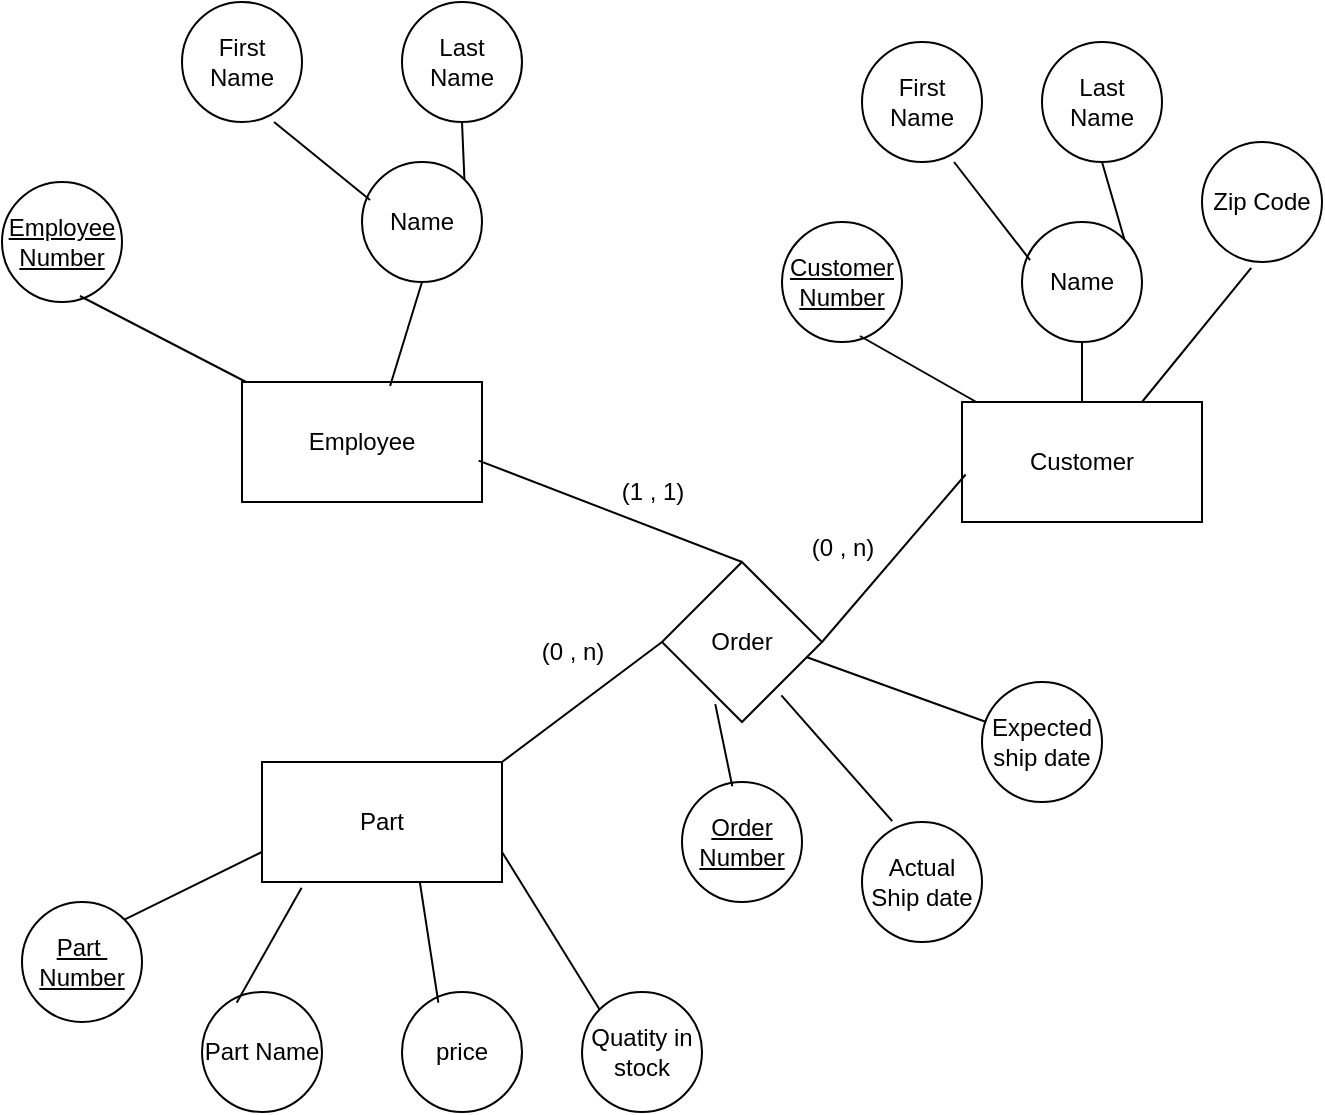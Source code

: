 <mxfile version="21.7.5" type="github">
  <diagram name="Trang-1" id="PeejtmCLzA79qcFrn2Yu">
    <mxGraphModel dx="1373" dy="660" grid="1" gridSize="10" guides="1" tooltips="1" connect="1" arrows="1" fold="1" page="1" pageScale="1" pageWidth="827" pageHeight="1169" math="0" shadow="0">
      <root>
        <mxCell id="0" />
        <mxCell id="1" parent="0" />
        <mxCell id="spLX2i-S5mYP4kh3BP9z-1" value="Employee" style="rounded=0;whiteSpace=wrap;html=1;" vertex="1" parent="1">
          <mxGeometry x="200" y="280" width="120" height="60" as="geometry" />
        </mxCell>
        <mxCell id="spLX2i-S5mYP4kh3BP9z-2" value="&lt;u&gt;Employee Number&lt;/u&gt;" style="ellipse;whiteSpace=wrap;html=1;aspect=fixed;" vertex="1" parent="1">
          <mxGeometry x="80" y="180" width="60" height="60" as="geometry" />
        </mxCell>
        <mxCell id="spLX2i-S5mYP4kh3BP9z-3" value="Name" style="ellipse;whiteSpace=wrap;html=1;aspect=fixed;" vertex="1" parent="1">
          <mxGeometry x="260" y="170" width="60" height="60" as="geometry" />
        </mxCell>
        <mxCell id="spLX2i-S5mYP4kh3BP9z-4" value="First Name" style="ellipse;whiteSpace=wrap;html=1;aspect=fixed;" vertex="1" parent="1">
          <mxGeometry x="170" y="90" width="60" height="60" as="geometry" />
        </mxCell>
        <mxCell id="spLX2i-S5mYP4kh3BP9z-5" value="Last Name" style="ellipse;whiteSpace=wrap;html=1;aspect=fixed;" vertex="1" parent="1">
          <mxGeometry x="280" y="90" width="60" height="60" as="geometry" />
        </mxCell>
        <mxCell id="spLX2i-S5mYP4kh3BP9z-7" value="" style="endArrow=none;html=1;rounded=0;exitX=0.65;exitY=0.95;exitDx=0;exitDy=0;exitPerimeter=0;" edge="1" parent="1" source="spLX2i-S5mYP4kh3BP9z-2" target="spLX2i-S5mYP4kh3BP9z-1">
          <mxGeometry width="50" height="50" relative="1" as="geometry">
            <mxPoint x="390" y="420" as="sourcePoint" />
            <mxPoint x="440" y="370" as="targetPoint" />
          </mxGeometry>
        </mxCell>
        <mxCell id="spLX2i-S5mYP4kh3BP9z-8" value="" style="endArrow=none;html=1;rounded=0;exitX=0.767;exitY=1;exitDx=0;exitDy=0;exitPerimeter=0;entryX=0.067;entryY=0.317;entryDx=0;entryDy=0;entryPerimeter=0;" edge="1" parent="1" source="spLX2i-S5mYP4kh3BP9z-4" target="spLX2i-S5mYP4kh3BP9z-3">
          <mxGeometry width="50" height="50" relative="1" as="geometry">
            <mxPoint x="390" y="420" as="sourcePoint" />
            <mxPoint x="440" y="370" as="targetPoint" />
          </mxGeometry>
        </mxCell>
        <mxCell id="spLX2i-S5mYP4kh3BP9z-9" value="" style="endArrow=none;html=1;rounded=0;exitX=1;exitY=0;exitDx=0;exitDy=0;entryX=0.5;entryY=1;entryDx=0;entryDy=0;" edge="1" parent="1" source="spLX2i-S5mYP4kh3BP9z-3" target="spLX2i-S5mYP4kh3BP9z-5">
          <mxGeometry width="50" height="50" relative="1" as="geometry">
            <mxPoint x="390" y="420" as="sourcePoint" />
            <mxPoint x="440" y="370" as="targetPoint" />
          </mxGeometry>
        </mxCell>
        <mxCell id="spLX2i-S5mYP4kh3BP9z-10" value="" style="endArrow=none;html=1;rounded=0;exitX=0.5;exitY=1;exitDx=0;exitDy=0;entryX=0.617;entryY=0.033;entryDx=0;entryDy=0;entryPerimeter=0;" edge="1" parent="1" source="spLX2i-S5mYP4kh3BP9z-3" target="spLX2i-S5mYP4kh3BP9z-1">
          <mxGeometry width="50" height="50" relative="1" as="geometry">
            <mxPoint x="219" y="257" as="sourcePoint" />
            <mxPoint x="277" y="290" as="targetPoint" />
          </mxGeometry>
        </mxCell>
        <mxCell id="spLX2i-S5mYP4kh3BP9z-12" value="Customer" style="rounded=0;whiteSpace=wrap;html=1;" vertex="1" parent="1">
          <mxGeometry x="560" y="290" width="120" height="60" as="geometry" />
        </mxCell>
        <mxCell id="spLX2i-S5mYP4kh3BP9z-13" value="&lt;u&gt;Customer Number&lt;/u&gt;" style="ellipse;whiteSpace=wrap;html=1;aspect=fixed;" vertex="1" parent="1">
          <mxGeometry x="470" y="200" width="60" height="60" as="geometry" />
        </mxCell>
        <mxCell id="spLX2i-S5mYP4kh3BP9z-14" value="Name" style="ellipse;whiteSpace=wrap;html=1;aspect=fixed;" vertex="1" parent="1">
          <mxGeometry x="590" y="200" width="60" height="60" as="geometry" />
        </mxCell>
        <mxCell id="spLX2i-S5mYP4kh3BP9z-15" value="First Name" style="ellipse;whiteSpace=wrap;html=1;aspect=fixed;" vertex="1" parent="1">
          <mxGeometry x="510" y="110" width="60" height="60" as="geometry" />
        </mxCell>
        <mxCell id="spLX2i-S5mYP4kh3BP9z-16" value="Last Name" style="ellipse;whiteSpace=wrap;html=1;aspect=fixed;" vertex="1" parent="1">
          <mxGeometry x="600" y="110" width="60" height="60" as="geometry" />
        </mxCell>
        <mxCell id="spLX2i-S5mYP4kh3BP9z-17" value="" style="endArrow=none;html=1;rounded=0;exitX=0.65;exitY=0.95;exitDx=0;exitDy=0;exitPerimeter=0;" edge="1" parent="1" source="spLX2i-S5mYP4kh3BP9z-13" target="spLX2i-S5mYP4kh3BP9z-12">
          <mxGeometry width="50" height="50" relative="1" as="geometry">
            <mxPoint x="690" y="430" as="sourcePoint" />
            <mxPoint x="740" y="380" as="targetPoint" />
          </mxGeometry>
        </mxCell>
        <mxCell id="spLX2i-S5mYP4kh3BP9z-18" value="" style="endArrow=none;html=1;rounded=0;exitX=0.767;exitY=1;exitDx=0;exitDy=0;exitPerimeter=0;entryX=0.067;entryY=0.317;entryDx=0;entryDy=0;entryPerimeter=0;" edge="1" parent="1" source="spLX2i-S5mYP4kh3BP9z-15" target="spLX2i-S5mYP4kh3BP9z-14">
          <mxGeometry width="50" height="50" relative="1" as="geometry">
            <mxPoint x="690" y="430" as="sourcePoint" />
            <mxPoint x="740" y="380" as="targetPoint" />
          </mxGeometry>
        </mxCell>
        <mxCell id="spLX2i-S5mYP4kh3BP9z-19" value="" style="endArrow=none;html=1;rounded=0;exitX=1;exitY=0;exitDx=0;exitDy=0;entryX=0.5;entryY=1;entryDx=0;entryDy=0;" edge="1" parent="1" source="spLX2i-S5mYP4kh3BP9z-14" target="spLX2i-S5mYP4kh3BP9z-16">
          <mxGeometry width="50" height="50" relative="1" as="geometry">
            <mxPoint x="690" y="430" as="sourcePoint" />
            <mxPoint x="740" y="380" as="targetPoint" />
          </mxGeometry>
        </mxCell>
        <mxCell id="spLX2i-S5mYP4kh3BP9z-20" value="" style="endArrow=none;html=1;rounded=0;exitX=0.5;exitY=1;exitDx=0;exitDy=0;entryX=0.5;entryY=0;entryDx=0;entryDy=0;" edge="1" parent="1" source="spLX2i-S5mYP4kh3BP9z-14" target="spLX2i-S5mYP4kh3BP9z-12">
          <mxGeometry width="50" height="50" relative="1" as="geometry">
            <mxPoint x="519" y="267" as="sourcePoint" />
            <mxPoint x="577" y="300" as="targetPoint" />
          </mxGeometry>
        </mxCell>
        <mxCell id="spLX2i-S5mYP4kh3BP9z-21" value="Zip Code" style="ellipse;whiteSpace=wrap;html=1;aspect=fixed;" vertex="1" parent="1">
          <mxGeometry x="680" y="160" width="60" height="60" as="geometry" />
        </mxCell>
        <mxCell id="spLX2i-S5mYP4kh3BP9z-22" value="" style="endArrow=none;html=1;rounded=0;exitX=0.41;exitY=1.048;exitDx=0;exitDy=0;entryX=0.75;entryY=0;entryDx=0;entryDy=0;exitPerimeter=0;" edge="1" parent="1" source="spLX2i-S5mYP4kh3BP9z-21" target="spLX2i-S5mYP4kh3BP9z-12">
          <mxGeometry width="50" height="50" relative="1" as="geometry">
            <mxPoint x="630" y="270" as="sourcePoint" />
            <mxPoint x="630" y="300" as="targetPoint" />
          </mxGeometry>
        </mxCell>
        <mxCell id="spLX2i-S5mYP4kh3BP9z-24" value="Part" style="rounded=0;whiteSpace=wrap;html=1;" vertex="1" parent="1">
          <mxGeometry x="210" y="470" width="120" height="60" as="geometry" />
        </mxCell>
        <mxCell id="spLX2i-S5mYP4kh3BP9z-25" value="&lt;u&gt;Part&amp;nbsp;&lt;br&gt;Number&lt;br&gt;&lt;/u&gt;" style="ellipse;whiteSpace=wrap;html=1;aspect=fixed;" vertex="1" parent="1">
          <mxGeometry x="90" y="540" width="60" height="60" as="geometry" />
        </mxCell>
        <mxCell id="spLX2i-S5mYP4kh3BP9z-26" value="Part Name" style="ellipse;whiteSpace=wrap;html=1;aspect=fixed;" vertex="1" parent="1">
          <mxGeometry x="180" y="585" width="60" height="60" as="geometry" />
        </mxCell>
        <mxCell id="spLX2i-S5mYP4kh3BP9z-27" value="price" style="ellipse;whiteSpace=wrap;html=1;aspect=fixed;" vertex="1" parent="1">
          <mxGeometry x="280" y="585" width="60" height="60" as="geometry" />
        </mxCell>
        <mxCell id="spLX2i-S5mYP4kh3BP9z-28" value="Quatity in stock" style="ellipse;whiteSpace=wrap;html=1;aspect=fixed;" vertex="1" parent="1">
          <mxGeometry x="370" y="585" width="60" height="60" as="geometry" />
        </mxCell>
        <mxCell id="spLX2i-S5mYP4kh3BP9z-29" value="" style="endArrow=none;html=1;rounded=0;exitX=1;exitY=0;exitDx=0;exitDy=0;entryX=0;entryY=0.75;entryDx=0;entryDy=0;" edge="1" parent="1" source="spLX2i-S5mYP4kh3BP9z-25" target="spLX2i-S5mYP4kh3BP9z-24">
          <mxGeometry width="50" height="50" relative="1" as="geometry">
            <mxPoint x="219" y="237" as="sourcePoint" />
            <mxPoint x="290" y="290" as="targetPoint" />
          </mxGeometry>
        </mxCell>
        <mxCell id="spLX2i-S5mYP4kh3BP9z-30" value="" style="endArrow=none;html=1;rounded=0;exitX=0.289;exitY=0.089;exitDx=0;exitDy=0;entryX=0.165;entryY=1.047;entryDx=0;entryDy=0;exitPerimeter=0;entryPerimeter=0;" edge="1" parent="1" source="spLX2i-S5mYP4kh3BP9z-26" target="spLX2i-S5mYP4kh3BP9z-24">
          <mxGeometry width="50" height="50" relative="1" as="geometry">
            <mxPoint x="151" y="559" as="sourcePoint" />
            <mxPoint x="200" y="525" as="targetPoint" />
          </mxGeometry>
        </mxCell>
        <mxCell id="spLX2i-S5mYP4kh3BP9z-32" value="" style="endArrow=none;html=1;rounded=0;exitX=0.303;exitY=0.089;exitDx=0;exitDy=0;entryX=0.658;entryY=1.006;entryDx=0;entryDy=0;exitPerimeter=0;entryPerimeter=0;" edge="1" parent="1" source="spLX2i-S5mYP4kh3BP9z-27" target="spLX2i-S5mYP4kh3BP9z-24">
          <mxGeometry width="50" height="50" relative="1" as="geometry">
            <mxPoint x="207" y="600" as="sourcePoint" />
            <mxPoint x="220" y="543" as="targetPoint" />
          </mxGeometry>
        </mxCell>
        <mxCell id="spLX2i-S5mYP4kh3BP9z-33" value="" style="endArrow=none;html=1;rounded=0;exitX=0;exitY=0;exitDx=0;exitDy=0;entryX=1;entryY=0.75;entryDx=0;entryDy=0;" edge="1" parent="1" source="spLX2i-S5mYP4kh3BP9z-28" target="spLX2i-S5mYP4kh3BP9z-24">
          <mxGeometry width="50" height="50" relative="1" as="geometry">
            <mxPoint x="308" y="600" as="sourcePoint" />
            <mxPoint x="279" y="540" as="targetPoint" />
          </mxGeometry>
        </mxCell>
        <mxCell id="spLX2i-S5mYP4kh3BP9z-40" value="&lt;u&gt;Order&lt;br&gt;Number&lt;br&gt;&lt;/u&gt;" style="ellipse;whiteSpace=wrap;html=1;aspect=fixed;" vertex="1" parent="1">
          <mxGeometry x="420" y="480" width="60" height="60" as="geometry" />
        </mxCell>
        <mxCell id="spLX2i-S5mYP4kh3BP9z-42" value="Actual Ship date" style="ellipse;whiteSpace=wrap;html=1;aspect=fixed;" vertex="1" parent="1">
          <mxGeometry x="510" y="500" width="60" height="60" as="geometry" />
        </mxCell>
        <mxCell id="spLX2i-S5mYP4kh3BP9z-44" value="Expected ship date" style="ellipse;whiteSpace=wrap;html=1;aspect=fixed;" vertex="1" parent="1">
          <mxGeometry x="570" y="430" width="60" height="60" as="geometry" />
        </mxCell>
        <mxCell id="spLX2i-S5mYP4kh3BP9z-45" value="" style="endArrow=none;html=1;rounded=0;exitX=0.419;exitY=0.036;exitDx=0;exitDy=0;exitPerimeter=0;entryX=0.333;entryY=0.888;entryDx=0;entryDy=0;entryPerimeter=0;" edge="1" parent="1" source="spLX2i-S5mYP4kh3BP9z-40" target="spLX2i-S5mYP4kh3BP9z-49">
          <mxGeometry width="50" height="50" relative="1" as="geometry">
            <mxPoint x="389" y="604" as="sourcePoint" />
            <mxPoint x="556.317" y="520" as="targetPoint" />
          </mxGeometry>
        </mxCell>
        <mxCell id="spLX2i-S5mYP4kh3BP9z-46" value="" style="endArrow=none;html=1;rounded=0;exitX=0.252;exitY=-0.007;exitDx=0;exitDy=0;exitPerimeter=0;entryX=0.746;entryY=0.834;entryDx=0;entryDy=0;entryPerimeter=0;" edge="1" parent="1" source="spLX2i-S5mYP4kh3BP9z-42" target="spLX2i-S5mYP4kh3BP9z-49">
          <mxGeometry width="50" height="50" relative="1" as="geometry">
            <mxPoint x="525" y="582" as="sourcePoint" />
            <mxPoint x="580" y="520" as="targetPoint" />
          </mxGeometry>
        </mxCell>
        <mxCell id="spLX2i-S5mYP4kh3BP9z-47" value="" style="endArrow=none;html=1;rounded=0;entryX=0.876;entryY=0.584;entryDx=0;entryDy=0;entryPerimeter=0;" edge="1" parent="1" source="spLX2i-S5mYP4kh3BP9z-44" target="spLX2i-S5mYP4kh3BP9z-49">
          <mxGeometry width="50" height="50" relative="1" as="geometry">
            <mxPoint x="625" y="580" as="sourcePoint" />
            <mxPoint x="618.64" y="522.16" as="targetPoint" />
          </mxGeometry>
        </mxCell>
        <mxCell id="spLX2i-S5mYP4kh3BP9z-49" value="Order" style="rhombus;whiteSpace=wrap;html=1;" vertex="1" parent="1">
          <mxGeometry x="410" y="370" width="80" height="80" as="geometry" />
        </mxCell>
        <mxCell id="spLX2i-S5mYP4kh3BP9z-50" value="" style="endArrow=none;html=1;rounded=0;exitX=1;exitY=0.5;exitDx=0;exitDy=0;entryX=0.015;entryY=0.604;entryDx=0;entryDy=0;entryPerimeter=0;" edge="1" parent="1" source="spLX2i-S5mYP4kh3BP9z-49" target="spLX2i-S5mYP4kh3BP9z-12">
          <mxGeometry width="50" height="50" relative="1" as="geometry">
            <mxPoint x="400" y="400" as="sourcePoint" />
            <mxPoint x="450" y="350" as="targetPoint" />
          </mxGeometry>
        </mxCell>
        <mxCell id="spLX2i-S5mYP4kh3BP9z-51" value="" style="endArrow=none;html=1;rounded=0;exitX=1;exitY=0;exitDx=0;exitDy=0;entryX=0;entryY=0.5;entryDx=0;entryDy=0;" edge="1" parent="1" source="spLX2i-S5mYP4kh3BP9z-24" target="spLX2i-S5mYP4kh3BP9z-49">
          <mxGeometry width="50" height="50" relative="1" as="geometry">
            <mxPoint x="400" y="400" as="sourcePoint" />
            <mxPoint x="450" y="350" as="targetPoint" />
          </mxGeometry>
        </mxCell>
        <mxCell id="spLX2i-S5mYP4kh3BP9z-52" value="" style="endArrow=none;html=1;rounded=0;exitX=0.986;exitY=0.655;exitDx=0;exitDy=0;entryX=0.5;entryY=0;entryDx=0;entryDy=0;exitPerimeter=0;" edge="1" parent="1" source="spLX2i-S5mYP4kh3BP9z-1" target="spLX2i-S5mYP4kh3BP9z-49">
          <mxGeometry width="50" height="50" relative="1" as="geometry">
            <mxPoint x="500" y="400" as="sourcePoint" />
            <mxPoint x="572" y="336" as="targetPoint" />
          </mxGeometry>
        </mxCell>
        <mxCell id="spLX2i-S5mYP4kh3BP9z-53" value="(0 , n)" style="text;html=1;align=center;verticalAlign=middle;resizable=0;points=[];autosize=1;strokeColor=none;fillColor=none;" vertex="1" parent="1">
          <mxGeometry x="475" y="348" width="50" height="30" as="geometry" />
        </mxCell>
        <mxCell id="spLX2i-S5mYP4kh3BP9z-54" value="(0 , n)" style="text;html=1;align=center;verticalAlign=middle;resizable=0;points=[];autosize=1;strokeColor=none;fillColor=none;" vertex="1" parent="1">
          <mxGeometry x="340" y="400" width="50" height="30" as="geometry" />
        </mxCell>
        <mxCell id="spLX2i-S5mYP4kh3BP9z-55" value="(1 , 1)&lt;br&gt;" style="text;html=1;align=center;verticalAlign=middle;resizable=0;points=[];autosize=1;strokeColor=none;fillColor=none;" vertex="1" parent="1">
          <mxGeometry x="380" y="320" width="50" height="30" as="geometry" />
        </mxCell>
      </root>
    </mxGraphModel>
  </diagram>
</mxfile>
